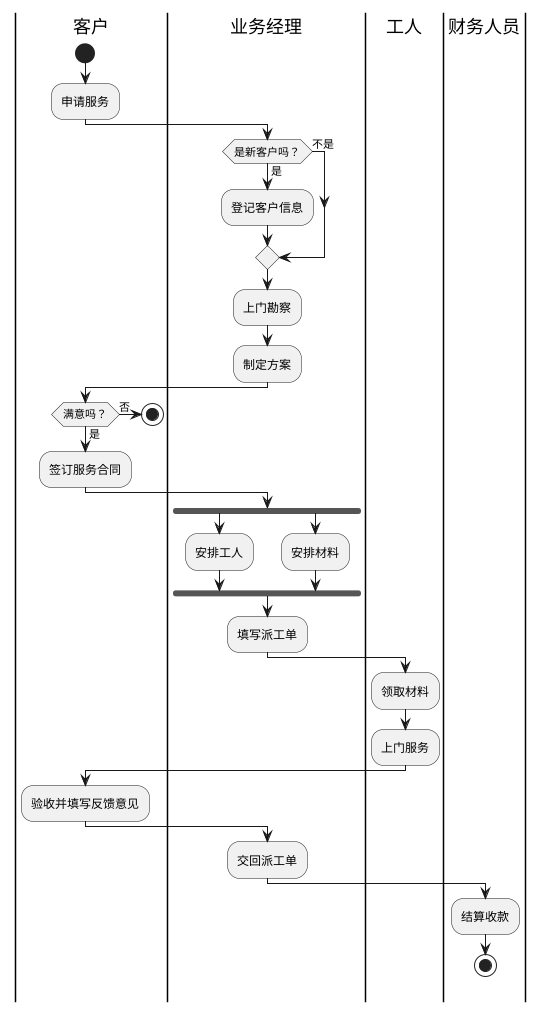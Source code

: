 @startuml
|客户|
start
 :申请服务;
|业务经理|
 if(是新客户吗？)then(是)
  :登记客户信息;
 else(不是)
 endif
 :上门勘察;
 :制定方案;
|客户|
 if(满意吗？)then(否)
  stop
 else(是)
  :签订服务合同;
|业务经理|
 fork
  :安排工人;
 fork again
  :安排材料;
 endfork
 :填写派工单;
|工人|
 :领取材料;
 :上门服务;
|客户|
 :验收并填写反馈意见;
|业务经理|
 :交回派工单;
|财务人员|
 :结算收款;
stop
@enduml